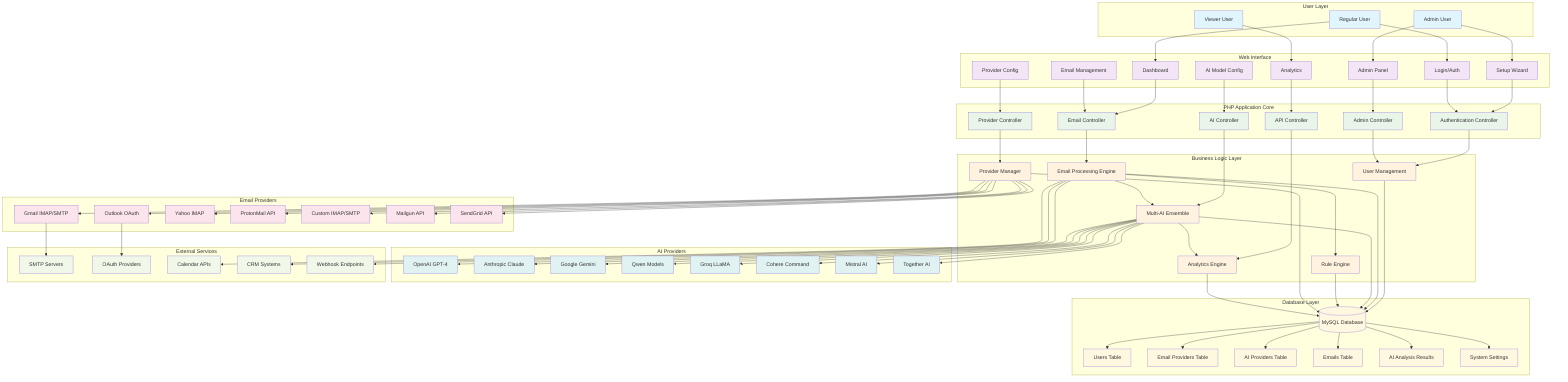 graph TB
    subgraph "User Layer"
        U1[Admin User]
        U2[Regular User]
        U3[Viewer User]
    end
    
    subgraph "Web Interface"
        WI1[Setup Wizard]
        WI2[Login/Auth]
        WI3[Dashboard]
        WI4[Email Management]
        WI5[Provider Config]
        WI6[AI Model Config]
        WI7[Analytics]
        WI8[Admin Panel]
    end
    
    subgraph "PHP Application Core"
        AC1[Authentication Controller]
        AC2[Email Controller]
        AC3[Provider Controller]
        AC4[AI Controller]
        AC5[Admin Controller]
        AC6[API Controller]
    end
    
    subgraph "Business Logic Layer"
        BL1[User Management]
        BL2[Email Processing Engine]
        BL3[Multi-AI Ensemble]
        BL4[Rule Engine]
        BL5[Provider Manager]
        BL6[Analytics Engine]
    end
    
    subgraph "Email Providers"
        EP1[Gmail IMAP/SMTP]
        EP2[Outlook OAuth]
        EP3[Yahoo IMAP]
        EP4[ProtonMail API]
        EP5[Custom IMAP/SMTP]
        EP6[Mailgun API]
        EP7[SendGrid API]
    end
    
    subgraph "AI Providers"
        AI1[OpenAI GPT-4]
        AI2[Anthropic Claude]
        AI3[Google Gemini]
        AI4[Qwen Models]
        AI5[Groq LLaMA]
        AI6[Cohere Command]
        AI7[Mistral AI]
        AI8[Together AI]
    end
    
    subgraph "Database Layer"
        DB1[(MySQL Database)]
        DB2[Users Table]
        DB3[Email Providers Table]
        DB4[AI Providers Table]
        DB5[Emails Table]
        DB6[AI Analysis Results]
        DB7[System Settings]
    end
    
    subgraph "External Services"
        ES1[SMTP Servers]
        ES2[OAuth Providers]
        ES3[Calendar APIs]
        ES4[CRM Systems]
        ES5[Webhook Endpoints]
    end
    
    %% User connections
    U1 --> WI1
    U1 --> WI8
    U2 --> WI2
    U2 --> WI3
    U3 --> WI7
    
    %% Web interface to controllers
    WI1 --> AC1
    WI2 --> AC1
    WI3 --> AC2
    WI4 --> AC2
    WI5 --> AC3
    WI6 --> AC4
    WI7 --> AC6
    WI8 --> AC5
    
    %% Controllers to business logic
    AC1 --> BL1
    AC2 --> BL2
    AC3 --> BL5
    AC4 --> BL3
    AC5 --> BL1
    AC6 --> BL6
    
    %% Business logic connections
    BL2 --> BL3
    BL2 --> BL4
    BL3 --> BL6
    BL5 --> EP1
    BL5 --> EP2
    BL5 --> EP3
    BL5 --> EP4
    BL5 --> EP5
    BL5 --> EP6
    BL5 --> EP7
    
    %% AI ensemble connections
    BL3 --> AI1
    BL3 --> AI2
    BL3 --> AI3
    BL3 --> AI4
    BL3 --> AI5
    BL3 --> AI6
    BL3 --> AI7
    BL3 --> AI8
    
    %% Database connections
    BL1 --> DB1
    BL2 --> DB1
    BL3 --> DB1
    BL4 --> DB1
    BL5 --> DB1
    BL6 --> DB1
    
    DB1 --> DB2
    DB1 --> DB3
    DB1 --> DB4
    DB1 --> DB5
    DB1 --> DB6
    DB1 --> DB7
    
    %% External service connections
    EP1 --> ES1
    EP2 --> ES2
    BL2 --> ES3
    BL2 --> ES4
    BL2 --> ES5
    
    %% Styling
    classDef userClass fill:#e1f5fe
    classDef webClass fill:#f3e5f5
    classDef controllerClass fill:#e8f5e8
    classDef businessClass fill:#fff3e0
    classDef providerClass fill:#fce4ec
    classDef aiClass fill:#e0f2f1
    classDef dbClass fill:#fff8e1
    classDef externalClass fill:#f1f8e9
    
    class U1,U2,U3 userClass
    class WI1,WI2,WI3,WI4,WI5,WI6,WI7,WI8 webClass
    class AC1,AC2,AC3,AC4,AC5,AC6 controllerClass
    class BL1,BL2,BL3,BL4,BL5,BL6 businessClass
    class EP1,EP2,EP3,EP4,EP5,EP6,EP7 providerClass
    class AI1,AI2,AI3,AI4,AI5,AI6,AI7,AI8 aiClass
    class DB1,DB2,DB3,DB4,DB5,DB6,DB7 dbClass
    class ES1,ES2,ES3,ES4,ES5 externalClass